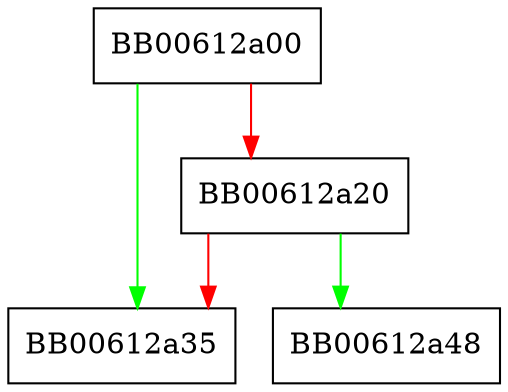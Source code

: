 digraph OCSP_resp_get0_signer {
  node [shape="box"];
  graph [splines=ortho];
  BB00612a00 -> BB00612a35 [color="green"];
  BB00612a00 -> BB00612a20 [color="red"];
  BB00612a20 -> BB00612a48 [color="green"];
  BB00612a20 -> BB00612a35 [color="red"];
}